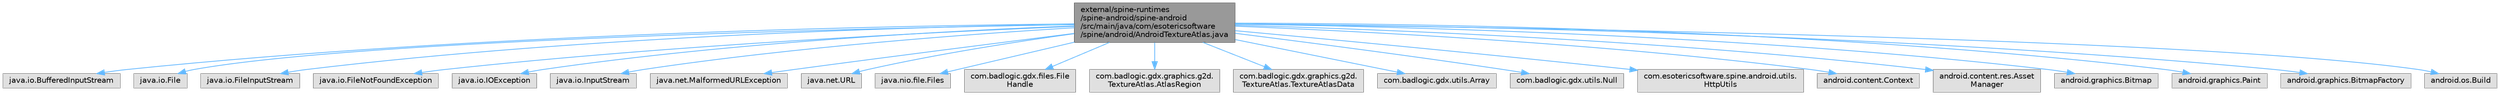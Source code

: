 digraph "external/spine-runtimes/spine-android/spine-android/src/main/java/com/esotericsoftware/spine/android/AndroidTextureAtlas.java"
{
 // LATEX_PDF_SIZE
  bgcolor="transparent";
  edge [fontname=Helvetica,fontsize=10,labelfontname=Helvetica,labelfontsize=10];
  node [fontname=Helvetica,fontsize=10,shape=box,height=0.2,width=0.4];
  Node1 [id="Node000001",label="external/spine-runtimes\l/spine-android/spine-android\l/src/main/java/com/esotericsoftware\l/spine/android/AndroidTextureAtlas.java",height=0.2,width=0.4,color="gray40", fillcolor="grey60", style="filled", fontcolor="black",tooltip=" "];
  Node1 -> Node2 [id="edge22_Node000001_Node000002",color="steelblue1",style="solid",tooltip=" "];
  Node2 [id="Node000002",label="java.io.BufferedInputStream",height=0.2,width=0.4,color="grey60", fillcolor="#E0E0E0", style="filled",tooltip=" "];
  Node1 -> Node3 [id="edge23_Node000001_Node000003",color="steelblue1",style="solid",tooltip=" "];
  Node3 [id="Node000003",label="java.io.File",height=0.2,width=0.4,color="grey60", fillcolor="#E0E0E0", style="filled",tooltip=" "];
  Node1 -> Node4 [id="edge24_Node000001_Node000004",color="steelblue1",style="solid",tooltip=" "];
  Node4 [id="Node000004",label="java.io.FileInputStream",height=0.2,width=0.4,color="grey60", fillcolor="#E0E0E0", style="filled",tooltip=" "];
  Node1 -> Node5 [id="edge25_Node000001_Node000005",color="steelblue1",style="solid",tooltip=" "];
  Node5 [id="Node000005",label="java.io.FileNotFoundException",height=0.2,width=0.4,color="grey60", fillcolor="#E0E0E0", style="filled",tooltip=" "];
  Node1 -> Node6 [id="edge26_Node000001_Node000006",color="steelblue1",style="solid",tooltip=" "];
  Node6 [id="Node000006",label="java.io.IOException",height=0.2,width=0.4,color="grey60", fillcolor="#E0E0E0", style="filled",tooltip=" "];
  Node1 -> Node7 [id="edge27_Node000001_Node000007",color="steelblue1",style="solid",tooltip=" "];
  Node7 [id="Node000007",label="java.io.InputStream",height=0.2,width=0.4,color="grey60", fillcolor="#E0E0E0", style="filled",tooltip=" "];
  Node1 -> Node8 [id="edge28_Node000001_Node000008",color="steelblue1",style="solid",tooltip=" "];
  Node8 [id="Node000008",label="java.net.MalformedURLException",height=0.2,width=0.4,color="grey60", fillcolor="#E0E0E0", style="filled",tooltip=" "];
  Node1 -> Node9 [id="edge29_Node000001_Node000009",color="steelblue1",style="solid",tooltip=" "];
  Node9 [id="Node000009",label="java.net.URL",height=0.2,width=0.4,color="grey60", fillcolor="#E0E0E0", style="filled",tooltip=" "];
  Node1 -> Node10 [id="edge30_Node000001_Node000010",color="steelblue1",style="solid",tooltip=" "];
  Node10 [id="Node000010",label="java.nio.file.Files",height=0.2,width=0.4,color="grey60", fillcolor="#E0E0E0", style="filled",tooltip=" "];
  Node1 -> Node11 [id="edge31_Node000001_Node000011",color="steelblue1",style="solid",tooltip=" "];
  Node11 [id="Node000011",label="com.badlogic.gdx.files.File\lHandle",height=0.2,width=0.4,color="grey60", fillcolor="#E0E0E0", style="filled",tooltip=" "];
  Node1 -> Node12 [id="edge32_Node000001_Node000012",color="steelblue1",style="solid",tooltip=" "];
  Node12 [id="Node000012",label="com.badlogic.gdx.graphics.g2d.\lTextureAtlas.AtlasRegion",height=0.2,width=0.4,color="grey60", fillcolor="#E0E0E0", style="filled",tooltip=" "];
  Node1 -> Node13 [id="edge33_Node000001_Node000013",color="steelblue1",style="solid",tooltip=" "];
  Node13 [id="Node000013",label="com.badlogic.gdx.graphics.g2d.\lTextureAtlas.TextureAtlasData",height=0.2,width=0.4,color="grey60", fillcolor="#E0E0E0", style="filled",tooltip=" "];
  Node1 -> Node14 [id="edge34_Node000001_Node000014",color="steelblue1",style="solid",tooltip=" "];
  Node14 [id="Node000014",label="com.badlogic.gdx.utils.Array",height=0.2,width=0.4,color="grey60", fillcolor="#E0E0E0", style="filled",tooltip=" "];
  Node1 -> Node15 [id="edge35_Node000001_Node000015",color="steelblue1",style="solid",tooltip=" "];
  Node15 [id="Node000015",label="com.badlogic.gdx.utils.Null",height=0.2,width=0.4,color="grey60", fillcolor="#E0E0E0", style="filled",tooltip=" "];
  Node1 -> Node16 [id="edge36_Node000001_Node000016",color="steelblue1",style="solid",tooltip=" "];
  Node16 [id="Node000016",label="com.esotericsoftware.spine.android.utils.\lHttpUtils",height=0.2,width=0.4,color="grey60", fillcolor="#E0E0E0", style="filled",tooltip=" "];
  Node1 -> Node17 [id="edge37_Node000001_Node000017",color="steelblue1",style="solid",tooltip=" "];
  Node17 [id="Node000017",label="android.content.Context",height=0.2,width=0.4,color="grey60", fillcolor="#E0E0E0", style="filled",tooltip=" "];
  Node1 -> Node18 [id="edge38_Node000001_Node000018",color="steelblue1",style="solid",tooltip=" "];
  Node18 [id="Node000018",label="android.content.res.Asset\lManager",height=0.2,width=0.4,color="grey60", fillcolor="#E0E0E0", style="filled",tooltip=" "];
  Node1 -> Node19 [id="edge39_Node000001_Node000019",color="steelblue1",style="solid",tooltip=" "];
  Node19 [id="Node000019",label="android.graphics.Bitmap",height=0.2,width=0.4,color="grey60", fillcolor="#E0E0E0", style="filled",tooltip=" "];
  Node1 -> Node20 [id="edge40_Node000001_Node000020",color="steelblue1",style="solid",tooltip=" "];
  Node20 [id="Node000020",label="android.graphics.Paint",height=0.2,width=0.4,color="grey60", fillcolor="#E0E0E0", style="filled",tooltip=" "];
  Node1 -> Node21 [id="edge41_Node000001_Node000021",color="steelblue1",style="solid",tooltip=" "];
  Node21 [id="Node000021",label="android.graphics.BitmapFactory",height=0.2,width=0.4,color="grey60", fillcolor="#E0E0E0", style="filled",tooltip=" "];
  Node1 -> Node22 [id="edge42_Node000001_Node000022",color="steelblue1",style="solid",tooltip=" "];
  Node22 [id="Node000022",label="android.os.Build",height=0.2,width=0.4,color="grey60", fillcolor="#E0E0E0", style="filled",tooltip=" "];
}
